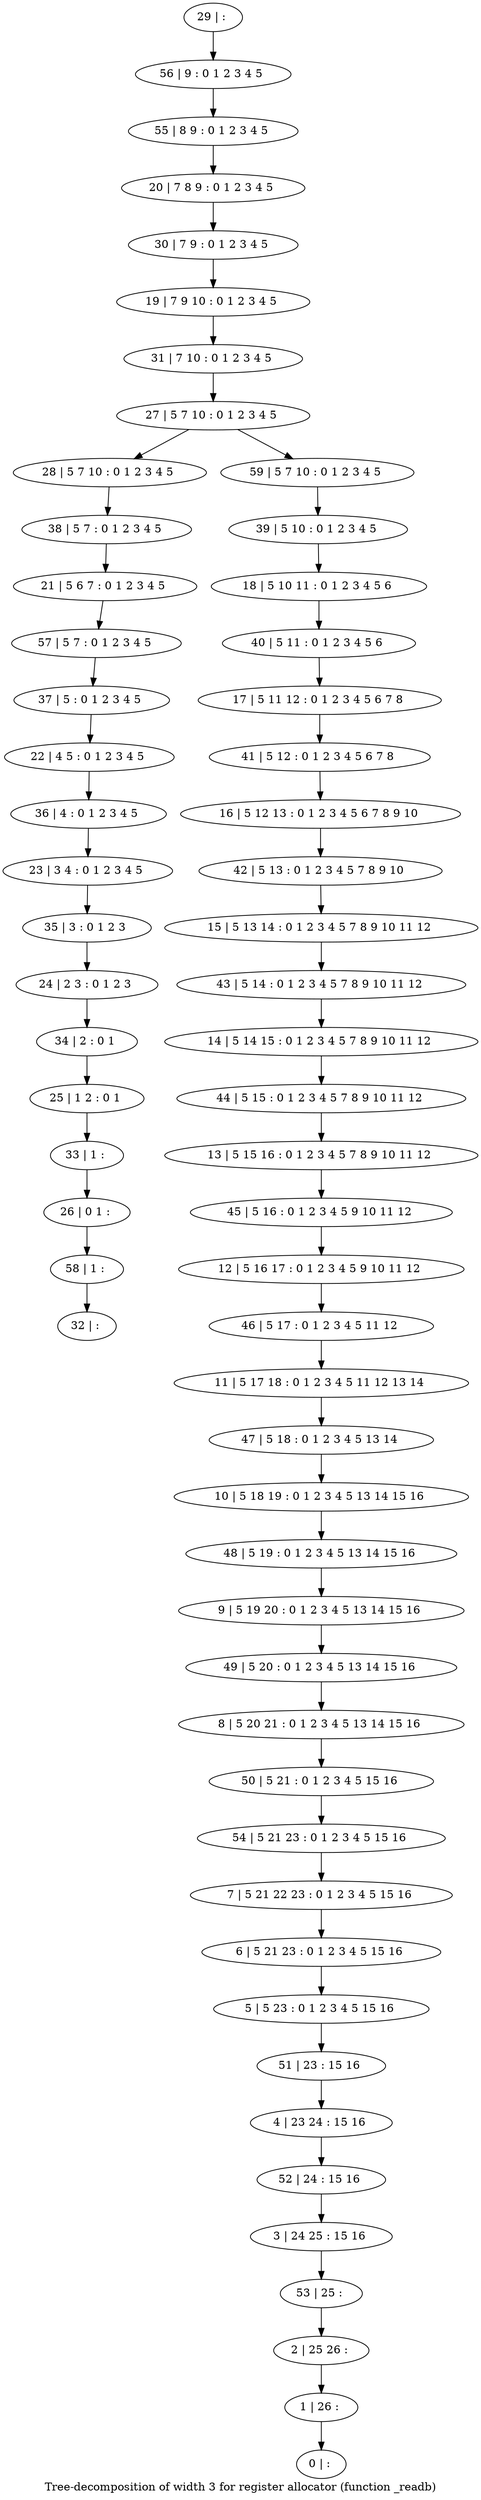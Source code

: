 digraph G {
graph [label="Tree-decomposition of width 3 for register allocator (function _readb)"]
0[label="0 | : "];
1[label="1 | 26 : "];
2[label="2 | 25 26 : "];
3[label="3 | 24 25 : 15 16 "];
4[label="4 | 23 24 : 15 16 "];
5[label="5 | 5 23 : 0 1 2 3 4 5 15 16 "];
6[label="6 | 5 21 23 : 0 1 2 3 4 5 15 16 "];
7[label="7 | 5 21 22 23 : 0 1 2 3 4 5 15 16 "];
8[label="8 | 5 20 21 : 0 1 2 3 4 5 13 14 15 16 "];
9[label="9 | 5 19 20 : 0 1 2 3 4 5 13 14 15 16 "];
10[label="10 | 5 18 19 : 0 1 2 3 4 5 13 14 15 16 "];
11[label="11 | 5 17 18 : 0 1 2 3 4 5 11 12 13 14 "];
12[label="12 | 5 16 17 : 0 1 2 3 4 5 9 10 11 12 "];
13[label="13 | 5 15 16 : 0 1 2 3 4 5 7 8 9 10 11 12 "];
14[label="14 | 5 14 15 : 0 1 2 3 4 5 7 8 9 10 11 12 "];
15[label="15 | 5 13 14 : 0 1 2 3 4 5 7 8 9 10 11 12 "];
16[label="16 | 5 12 13 : 0 1 2 3 4 5 6 7 8 9 10 "];
17[label="17 | 5 11 12 : 0 1 2 3 4 5 6 7 8 "];
18[label="18 | 5 10 11 : 0 1 2 3 4 5 6 "];
19[label="19 | 7 9 10 : 0 1 2 3 4 5 "];
20[label="20 | 7 8 9 : 0 1 2 3 4 5 "];
21[label="21 | 5 6 7 : 0 1 2 3 4 5 "];
22[label="22 | 4 5 : 0 1 2 3 4 5 "];
23[label="23 | 3 4 : 0 1 2 3 4 5 "];
24[label="24 | 2 3 : 0 1 2 3 "];
25[label="25 | 1 2 : 0 1 "];
26[label="26 | 0 1 : "];
27[label="27 | 5 7 10 : 0 1 2 3 4 5 "];
28[label="28 | 5 7 10 : 0 1 2 3 4 5 "];
29[label="29 | : "];
30[label="30 | 7 9 : 0 1 2 3 4 5 "];
31[label="31 | 7 10 : 0 1 2 3 4 5 "];
32[label="32 | : "];
33[label="33 | 1 : "];
34[label="34 | 2 : 0 1 "];
35[label="35 | 3 : 0 1 2 3 "];
36[label="36 | 4 : 0 1 2 3 4 5 "];
37[label="37 | 5 : 0 1 2 3 4 5 "];
38[label="38 | 5 7 : 0 1 2 3 4 5 "];
39[label="39 | 5 10 : 0 1 2 3 4 5 "];
40[label="40 | 5 11 : 0 1 2 3 4 5 6 "];
41[label="41 | 5 12 : 0 1 2 3 4 5 6 7 8 "];
42[label="42 | 5 13 : 0 1 2 3 4 5 7 8 9 10 "];
43[label="43 | 5 14 : 0 1 2 3 4 5 7 8 9 10 11 12 "];
44[label="44 | 5 15 : 0 1 2 3 4 5 7 8 9 10 11 12 "];
45[label="45 | 5 16 : 0 1 2 3 4 5 9 10 11 12 "];
46[label="46 | 5 17 : 0 1 2 3 4 5 11 12 "];
47[label="47 | 5 18 : 0 1 2 3 4 5 13 14 "];
48[label="48 | 5 19 : 0 1 2 3 4 5 13 14 15 16 "];
49[label="49 | 5 20 : 0 1 2 3 4 5 13 14 15 16 "];
50[label="50 | 5 21 : 0 1 2 3 4 5 15 16 "];
51[label="51 | 23 : 15 16 "];
52[label="52 | 24 : 15 16 "];
53[label="53 | 25 : "];
54[label="54 | 5 21 23 : 0 1 2 3 4 5 15 16 "];
55[label="55 | 8 9 : 0 1 2 3 4 5 "];
56[label="56 | 9 : 0 1 2 3 4 5 "];
57[label="57 | 5 7 : 0 1 2 3 4 5 "];
58[label="58 | 1 : "];
59[label="59 | 5 7 10 : 0 1 2 3 4 5 "];
33->26 ;
25->33 ;
34->25 ;
24->34 ;
35->24 ;
23->35 ;
36->23 ;
22->36 ;
37->22 ;
38->21 ;
28->38 ;
57->37 ;
21->57 ;
58->32 ;
26->58 ;
29->56 ;
56->55 ;
55->20 ;
20->30 ;
30->19 ;
19->31 ;
31->27 ;
39->18 ;
18->40 ;
40->17 ;
17->41 ;
41->16 ;
16->42 ;
42->15 ;
15->43 ;
43->14 ;
14->44 ;
44->13 ;
13->45 ;
45->12 ;
12->46 ;
46->11 ;
11->47 ;
47->10 ;
10->48 ;
48->9 ;
9->49 ;
49->8 ;
8->50 ;
50->54 ;
54->7 ;
7->6 ;
6->5 ;
5->51 ;
51->4 ;
4->52 ;
52->3 ;
3->53 ;
53->2 ;
2->1 ;
1->0 ;
59->39 ;
27->28 ;
27->59 ;
}
